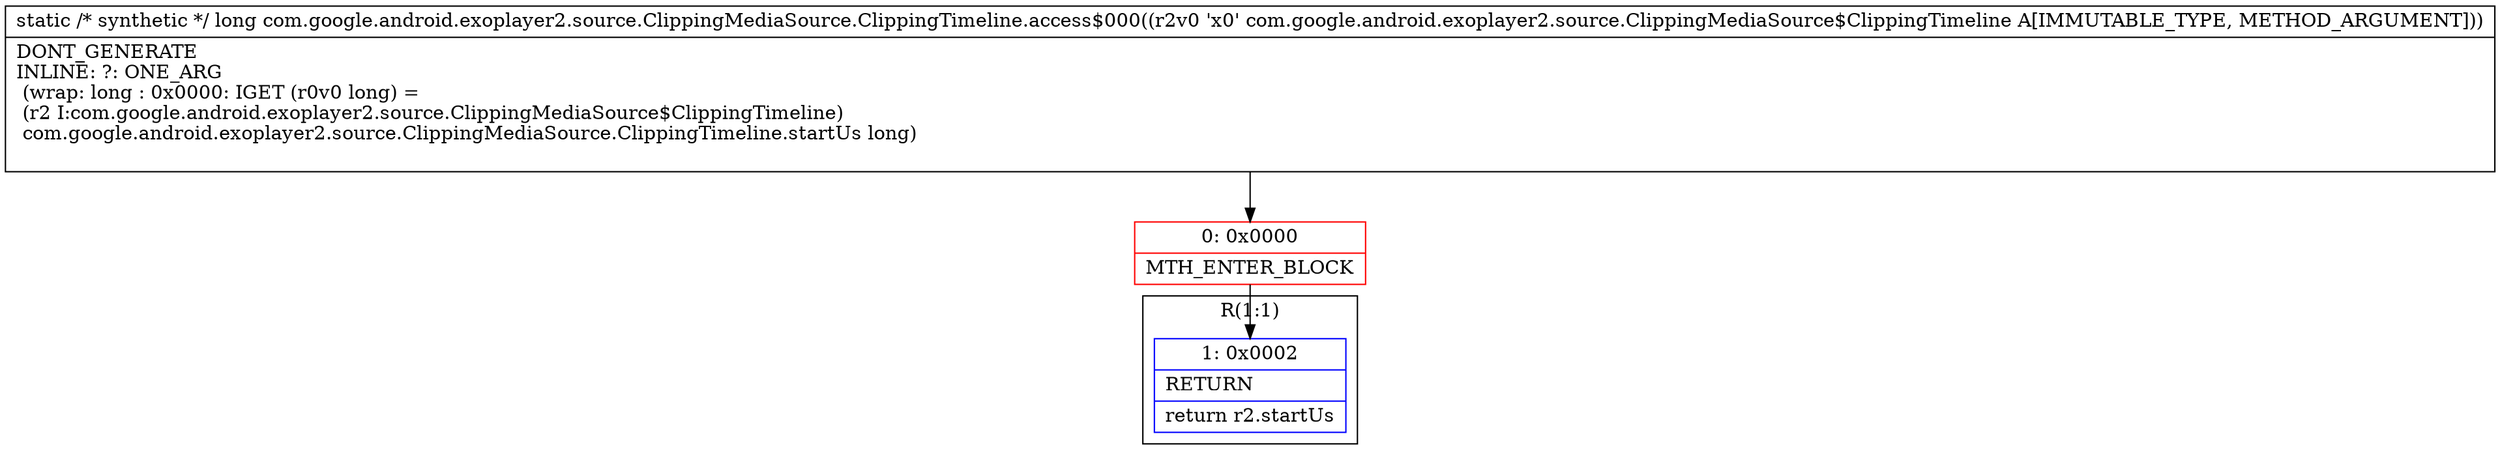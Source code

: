 digraph "CFG forcom.google.android.exoplayer2.source.ClippingMediaSource.ClippingTimeline.access$000(Lcom\/google\/android\/exoplayer2\/source\/ClippingMediaSource$ClippingTimeline;)J" {
subgraph cluster_Region_442606173 {
label = "R(1:1)";
node [shape=record,color=blue];
Node_1 [shape=record,label="{1\:\ 0x0002|RETURN\l|return r2.startUs\l}"];
}
Node_0 [shape=record,color=red,label="{0\:\ 0x0000|MTH_ENTER_BLOCK\l}"];
MethodNode[shape=record,label="{static \/* synthetic *\/ long com.google.android.exoplayer2.source.ClippingMediaSource.ClippingTimeline.access$000((r2v0 'x0' com.google.android.exoplayer2.source.ClippingMediaSource$ClippingTimeline A[IMMUTABLE_TYPE, METHOD_ARGUMENT]))  | DONT_GENERATE\lINLINE: ?: ONE_ARG  \l  (wrap: long : 0x0000: IGET  (r0v0 long) = \l  (r2 I:com.google.android.exoplayer2.source.ClippingMediaSource$ClippingTimeline)\l com.google.android.exoplayer2.source.ClippingMediaSource.ClippingTimeline.startUs long)\l\l}"];
MethodNode -> Node_0;
Node_0 -> Node_1;
}

